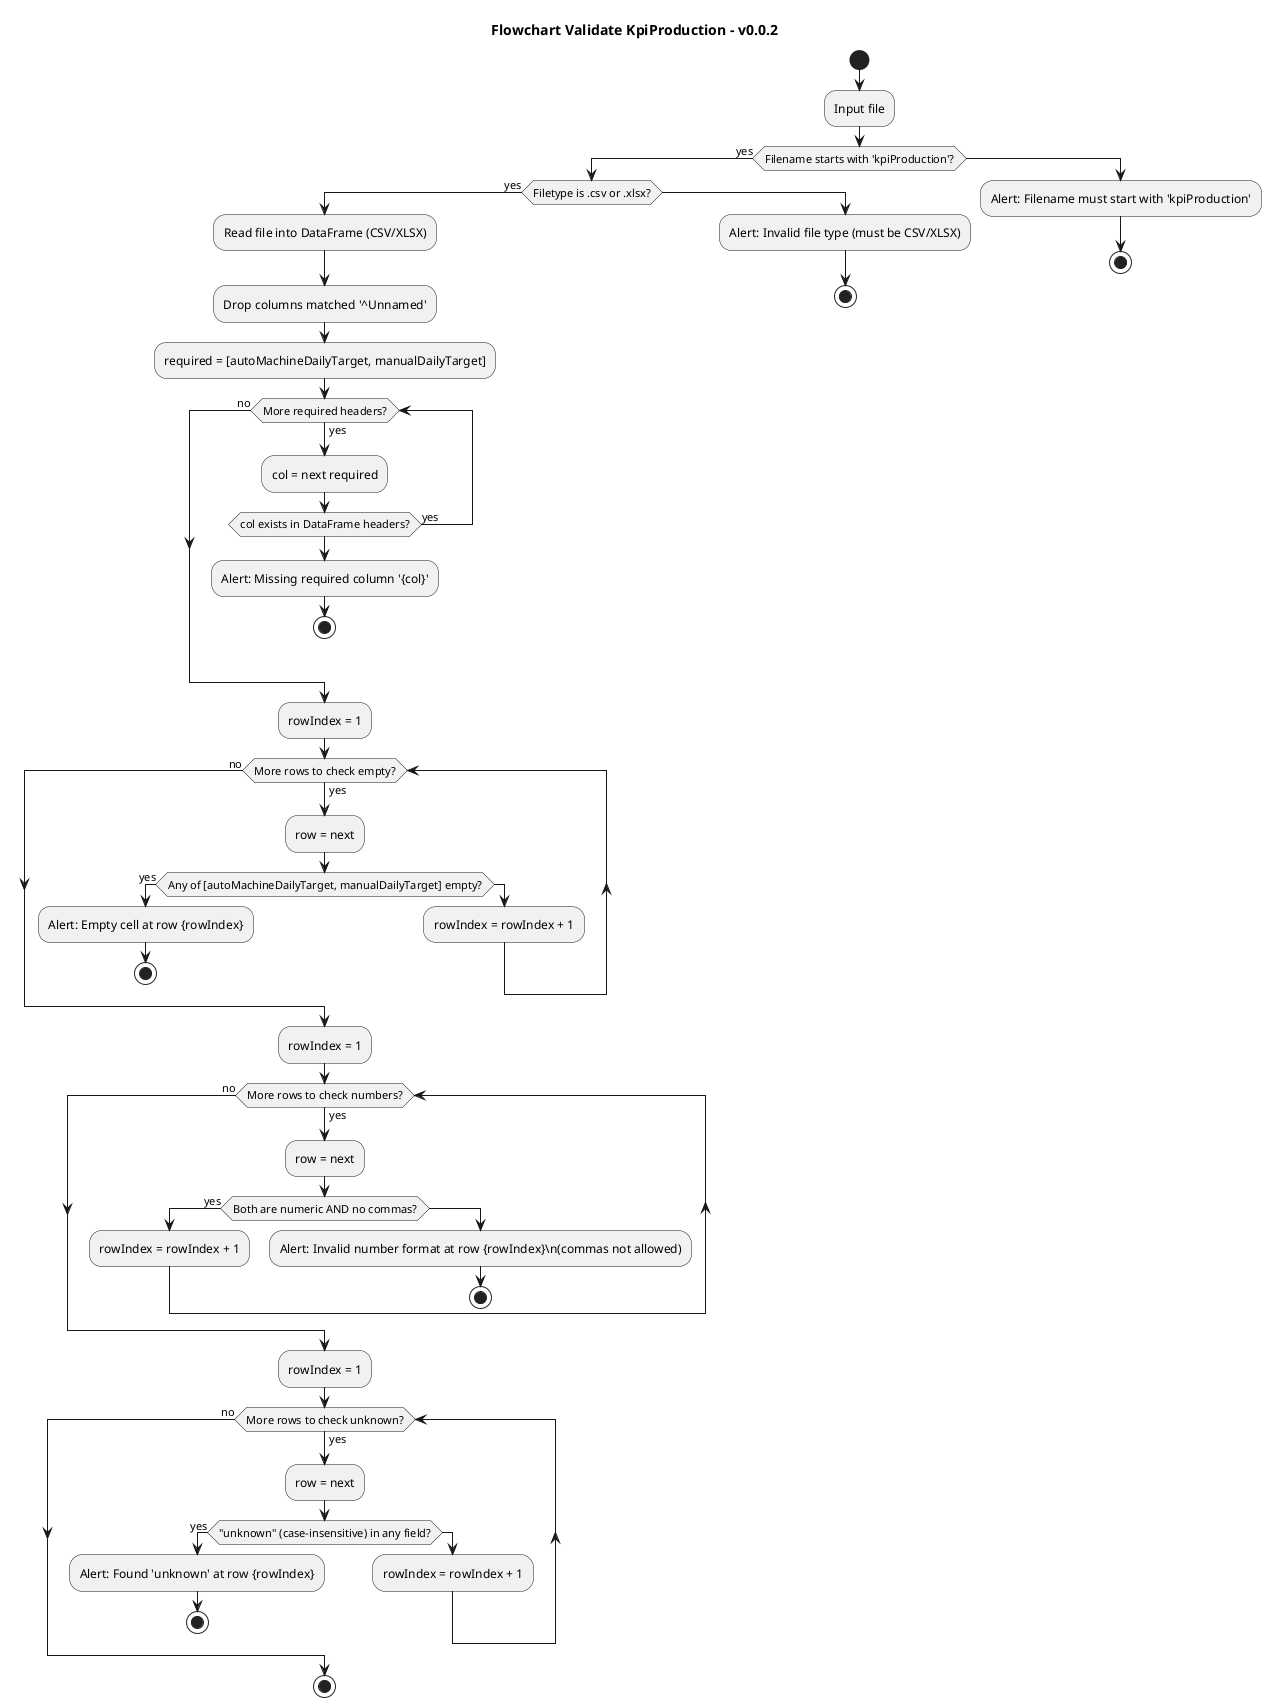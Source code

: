 @startuml
title Flowchart Validate KpiProduction - v0.0.2

start
:Input file;

if (Filename starts with 'kpiProduction'?) then (yes)
  if (Filetype is .csv or .xlsx?) then (yes)
    :Read file into DataFrame (CSV/XLSX);
    :Drop columns matched '^Unnamed';

    ' -------- Header check (loop) --------
    :required = [autoMachineDailyTarget, manualDailyTarget];
    while (More required headers?) is (yes)
      :col = next required;
      if (col exists in DataFrame headers?) then (yes)
      else
        :Alert: Missing required column '{col}';
        stop
      endif
    endwhile (no)
    ' ------------------------------------

    ' -------- Empty check (loop) --------
    :rowIndex = 1;
    while (More rows to check empty?) is (yes)
      :row = next;
      if (Any of [autoMachineDailyTarget, manualDailyTarget] empty?) then (yes)
        :Alert: Empty cell at row {rowIndex};
        stop
      else
        :rowIndex = rowIndex + 1;
      endif
    endwhile (no)
    ' ------------------------------------

    ' -------- Number check (loop) --------
    :rowIndex = 1;
    while (More rows to check numbers?) is (yes)
      :row = next;
      if (Both are numeric AND no commas?) then (yes)
        :rowIndex = rowIndex + 1;
      else
        :Alert: Invalid number format at row {rowIndex}\\n(commas not allowed);
        stop
      endif
    endwhile (no)
    ' ------------------------------------

    ' -------- Unknown check (loop) --------
    :rowIndex = 1;
    while (More rows to check unknown?) is (yes)
      :row = next;
      if ("unknown" (case-insensitive) in any field?) then (yes)
        :Alert: Found 'unknown' at row {rowIndex};
        stop
      else
        :rowIndex = rowIndex + 1;
      endif
    endwhile (no)
    ' -------------------------------------

    stop

  else
    :Alert: Invalid file type (must be CSV/XLSX);
    stop
  endif
else
  :Alert: Filename must start with 'kpiProduction';
  stop
endif
@enduml
